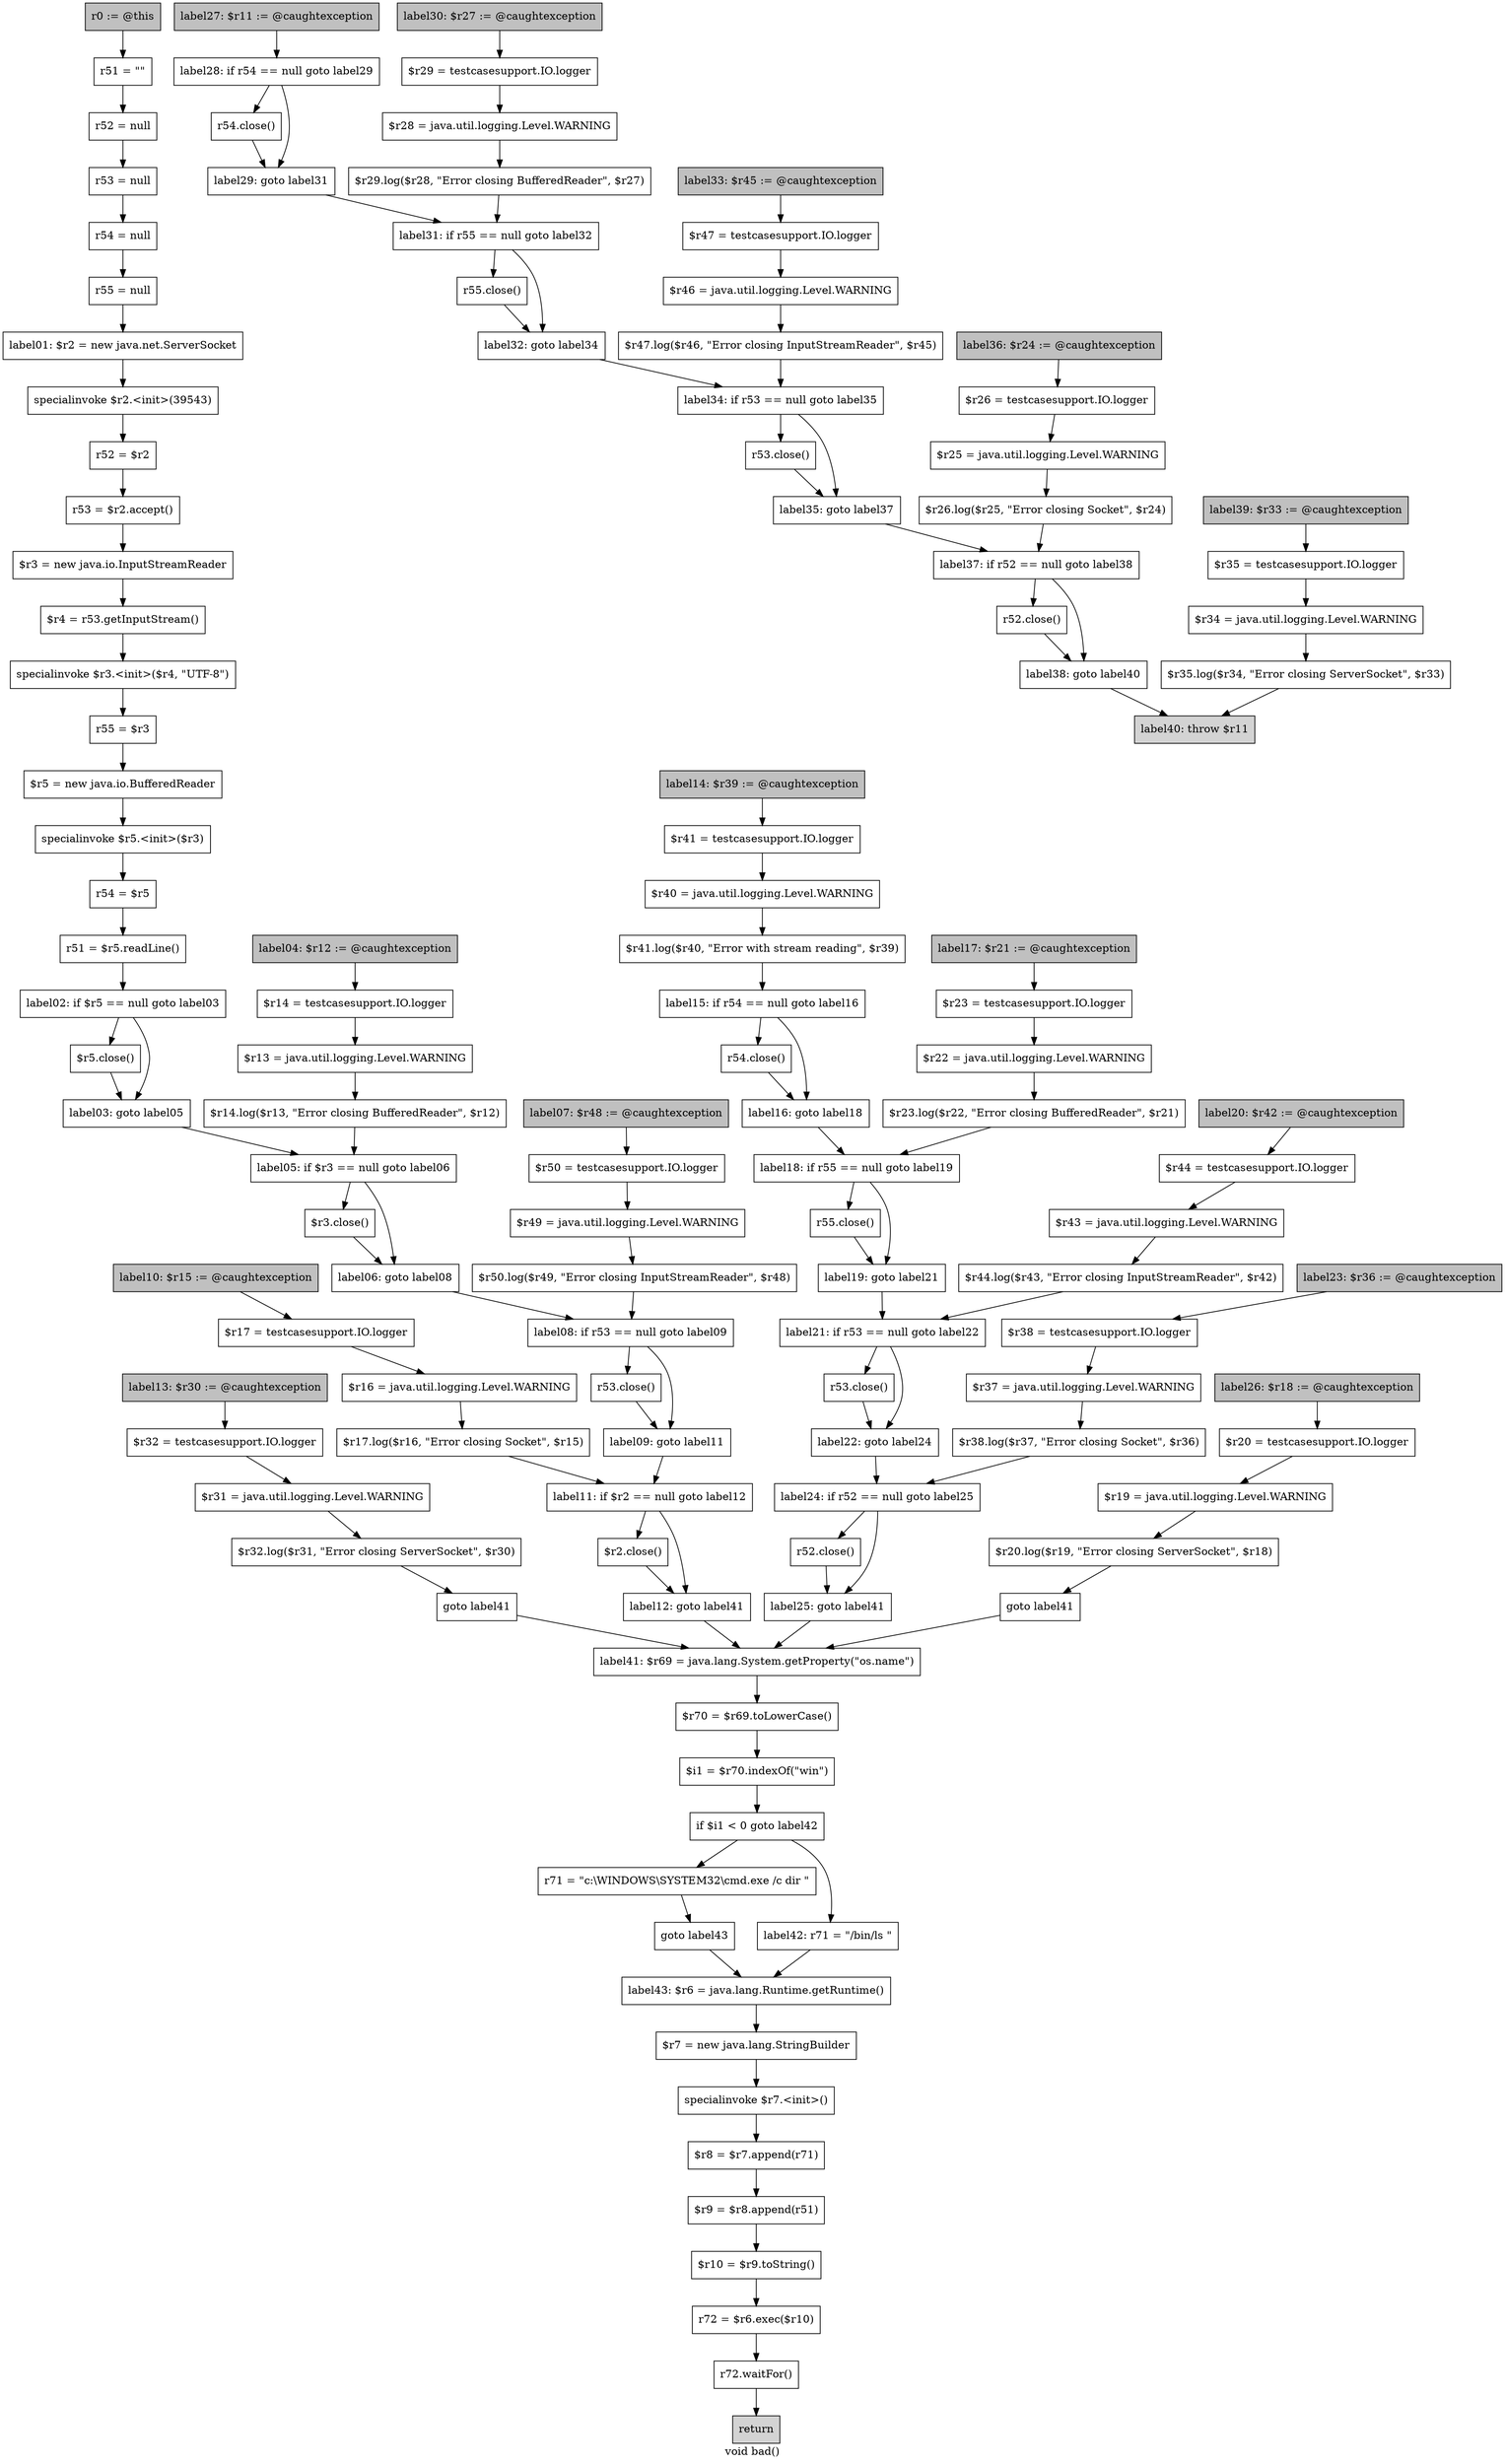 digraph "void bad()" {
    label="void bad()";
    node [shape=box];
    "0" [style=filled,fillcolor=gray,label="r0 := @this",];
    "1" [label="r51 = \"\"",];
    "0"->"1";
    "2" [label="r52 = null",];
    "1"->"2";
    "3" [label="r53 = null",];
    "2"->"3";
    "4" [label="r54 = null",];
    "3"->"4";
    "5" [label="r55 = null",];
    "4"->"5";
    "6" [label="label01: $r2 = new java.net.ServerSocket",];
    "5"->"6";
    "7" [label="specialinvoke $r2.<init>(39543)",];
    "6"->"7";
    "8" [label="r52 = $r2",];
    "7"->"8";
    "9" [label="r53 = $r2.accept()",];
    "8"->"9";
    "10" [label="$r3 = new java.io.InputStreamReader",];
    "9"->"10";
    "11" [label="$r4 = r53.getInputStream()",];
    "10"->"11";
    "12" [label="specialinvoke $r3.<init>($r4, \"UTF-8\")",];
    "11"->"12";
    "13" [label="r55 = $r3",];
    "12"->"13";
    "14" [label="$r5 = new java.io.BufferedReader",];
    "13"->"14";
    "15" [label="specialinvoke $r5.<init>($r3)",];
    "14"->"15";
    "16" [label="r54 = $r5",];
    "15"->"16";
    "17" [label="r51 = $r5.readLine()",];
    "16"->"17";
    "18" [label="label02: if $r5 == null goto label03",];
    "17"->"18";
    "19" [label="$r5.close()",];
    "18"->"19";
    "20" [label="label03: goto label05",];
    "18"->"20";
    "19"->"20";
    "25" [label="label05: if $r3 == null goto label06",];
    "20"->"25";
    "21" [style=filled,fillcolor=gray,label="label04: $r12 := @caughtexception",];
    "22" [label="$r14 = testcasesupport.IO.logger",];
    "21"->"22";
    "23" [label="$r13 = java.util.logging.Level.WARNING",];
    "22"->"23";
    "24" [label="$r14.log($r13, \"Error closing BufferedReader\", $r12)",];
    "23"->"24";
    "24"->"25";
    "26" [label="$r3.close()",];
    "25"->"26";
    "27" [label="label06: goto label08",];
    "25"->"27";
    "26"->"27";
    "32" [label="label08: if r53 == null goto label09",];
    "27"->"32";
    "28" [style=filled,fillcolor=gray,label="label07: $r48 := @caughtexception",];
    "29" [label="$r50 = testcasesupport.IO.logger",];
    "28"->"29";
    "30" [label="$r49 = java.util.logging.Level.WARNING",];
    "29"->"30";
    "31" [label="$r50.log($r49, \"Error closing InputStreamReader\", $r48)",];
    "30"->"31";
    "31"->"32";
    "33" [label="r53.close()",];
    "32"->"33";
    "34" [label="label09: goto label11",];
    "32"->"34";
    "33"->"34";
    "39" [label="label11: if $r2 == null goto label12",];
    "34"->"39";
    "35" [style=filled,fillcolor=gray,label="label10: $r15 := @caughtexception",];
    "36" [label="$r17 = testcasesupport.IO.logger",];
    "35"->"36";
    "37" [label="$r16 = java.util.logging.Level.WARNING",];
    "36"->"37";
    "38" [label="$r17.log($r16, \"Error closing Socket\", $r15)",];
    "37"->"38";
    "38"->"39";
    "40" [label="$r2.close()",];
    "39"->"40";
    "41" [label="label12: goto label41",];
    "39"->"41";
    "40"->"41";
    "110" [label="label41: $r69 = java.lang.System.getProperty(\"os.name\")",];
    "41"->"110";
    "42" [style=filled,fillcolor=gray,label="label13: $r30 := @caughtexception",];
    "43" [label="$r32 = testcasesupport.IO.logger",];
    "42"->"43";
    "44" [label="$r31 = java.util.logging.Level.WARNING",];
    "43"->"44";
    "45" [label="$r32.log($r31, \"Error closing ServerSocket\", $r30)",];
    "44"->"45";
    "46" [label="goto label41",];
    "45"->"46";
    "46"->"110";
    "47" [style=filled,fillcolor=gray,label="label14: $r39 := @caughtexception",];
    "48" [label="$r41 = testcasesupport.IO.logger",];
    "47"->"48";
    "49" [label="$r40 = java.util.logging.Level.WARNING",];
    "48"->"49";
    "50" [label="$r41.log($r40, \"Error with stream reading\", $r39)",];
    "49"->"50";
    "51" [label="label15: if r54 == null goto label16",];
    "50"->"51";
    "52" [label="r54.close()",];
    "51"->"52";
    "53" [label="label16: goto label18",];
    "51"->"53";
    "52"->"53";
    "58" [label="label18: if r55 == null goto label19",];
    "53"->"58";
    "54" [style=filled,fillcolor=gray,label="label17: $r21 := @caughtexception",];
    "55" [label="$r23 = testcasesupport.IO.logger",];
    "54"->"55";
    "56" [label="$r22 = java.util.logging.Level.WARNING",];
    "55"->"56";
    "57" [label="$r23.log($r22, \"Error closing BufferedReader\", $r21)",];
    "56"->"57";
    "57"->"58";
    "59" [label="r55.close()",];
    "58"->"59";
    "60" [label="label19: goto label21",];
    "58"->"60";
    "59"->"60";
    "65" [label="label21: if r53 == null goto label22",];
    "60"->"65";
    "61" [style=filled,fillcolor=gray,label="label20: $r42 := @caughtexception",];
    "62" [label="$r44 = testcasesupport.IO.logger",];
    "61"->"62";
    "63" [label="$r43 = java.util.logging.Level.WARNING",];
    "62"->"63";
    "64" [label="$r44.log($r43, \"Error closing InputStreamReader\", $r42)",];
    "63"->"64";
    "64"->"65";
    "66" [label="r53.close()",];
    "65"->"66";
    "67" [label="label22: goto label24",];
    "65"->"67";
    "66"->"67";
    "72" [label="label24: if r52 == null goto label25",];
    "67"->"72";
    "68" [style=filled,fillcolor=gray,label="label23: $r36 := @caughtexception",];
    "69" [label="$r38 = testcasesupport.IO.logger",];
    "68"->"69";
    "70" [label="$r37 = java.util.logging.Level.WARNING",];
    "69"->"70";
    "71" [label="$r38.log($r37, \"Error closing Socket\", $r36)",];
    "70"->"71";
    "71"->"72";
    "73" [label="r52.close()",];
    "72"->"73";
    "74" [label="label25: goto label41",];
    "72"->"74";
    "73"->"74";
    "74"->"110";
    "75" [style=filled,fillcolor=gray,label="label26: $r18 := @caughtexception",];
    "76" [label="$r20 = testcasesupport.IO.logger",];
    "75"->"76";
    "77" [label="$r19 = java.util.logging.Level.WARNING",];
    "76"->"77";
    "78" [label="$r20.log($r19, \"Error closing ServerSocket\", $r18)",];
    "77"->"78";
    "79" [label="goto label41",];
    "78"->"79";
    "79"->"110";
    "80" [style=filled,fillcolor=gray,label="label27: $r11 := @caughtexception",];
    "81" [label="label28: if r54 == null goto label29",];
    "80"->"81";
    "82" [label="r54.close()",];
    "81"->"82";
    "83" [label="label29: goto label31",];
    "81"->"83";
    "82"->"83";
    "88" [label="label31: if r55 == null goto label32",];
    "83"->"88";
    "84" [style=filled,fillcolor=gray,label="label30: $r27 := @caughtexception",];
    "85" [label="$r29 = testcasesupport.IO.logger",];
    "84"->"85";
    "86" [label="$r28 = java.util.logging.Level.WARNING",];
    "85"->"86";
    "87" [label="$r29.log($r28, \"Error closing BufferedReader\", $r27)",];
    "86"->"87";
    "87"->"88";
    "89" [label="r55.close()",];
    "88"->"89";
    "90" [label="label32: goto label34",];
    "88"->"90";
    "89"->"90";
    "95" [label="label34: if r53 == null goto label35",];
    "90"->"95";
    "91" [style=filled,fillcolor=gray,label="label33: $r45 := @caughtexception",];
    "92" [label="$r47 = testcasesupport.IO.logger",];
    "91"->"92";
    "93" [label="$r46 = java.util.logging.Level.WARNING",];
    "92"->"93";
    "94" [label="$r47.log($r46, \"Error closing InputStreamReader\", $r45)",];
    "93"->"94";
    "94"->"95";
    "96" [label="r53.close()",];
    "95"->"96";
    "97" [label="label35: goto label37",];
    "95"->"97";
    "96"->"97";
    "102" [label="label37: if r52 == null goto label38",];
    "97"->"102";
    "98" [style=filled,fillcolor=gray,label="label36: $r24 := @caughtexception",];
    "99" [label="$r26 = testcasesupport.IO.logger",];
    "98"->"99";
    "100" [label="$r25 = java.util.logging.Level.WARNING",];
    "99"->"100";
    "101" [label="$r26.log($r25, \"Error closing Socket\", $r24)",];
    "100"->"101";
    "101"->"102";
    "103" [label="r52.close()",];
    "102"->"103";
    "104" [label="label38: goto label40",];
    "102"->"104";
    "103"->"104";
    "109" [style=filled,fillcolor=lightgray,label="label40: throw $r11",];
    "104"->"109";
    "105" [style=filled,fillcolor=gray,label="label39: $r33 := @caughtexception",];
    "106" [label="$r35 = testcasesupport.IO.logger",];
    "105"->"106";
    "107" [label="$r34 = java.util.logging.Level.WARNING",];
    "106"->"107";
    "108" [label="$r35.log($r34, \"Error closing ServerSocket\", $r33)",];
    "107"->"108";
    "108"->"109";
    "111" [label="$r70 = $r69.toLowerCase()",];
    "110"->"111";
    "112" [label="$i1 = $r70.indexOf(\"win\")",];
    "111"->"112";
    "113" [label="if $i1 < 0 goto label42",];
    "112"->"113";
    "114" [label="r71 = \"c:\\WINDOWS\\SYSTEM32\\cmd.exe /c dir \"",];
    "113"->"114";
    "116" [label="label42: r71 = \"/bin/ls \"",];
    "113"->"116";
    "115" [label="goto label43",];
    "114"->"115";
    "117" [label="label43: $r6 = java.lang.Runtime.getRuntime()",];
    "115"->"117";
    "116"->"117";
    "118" [label="$r7 = new java.lang.StringBuilder",];
    "117"->"118";
    "119" [label="specialinvoke $r7.<init>()",];
    "118"->"119";
    "120" [label="$r8 = $r7.append(r71)",];
    "119"->"120";
    "121" [label="$r9 = $r8.append(r51)",];
    "120"->"121";
    "122" [label="$r10 = $r9.toString()",];
    "121"->"122";
    "123" [label="r72 = $r6.exec($r10)",];
    "122"->"123";
    "124" [label="r72.waitFor()",];
    "123"->"124";
    "125" [style=filled,fillcolor=lightgray,label="return",];
    "124"->"125";
}

